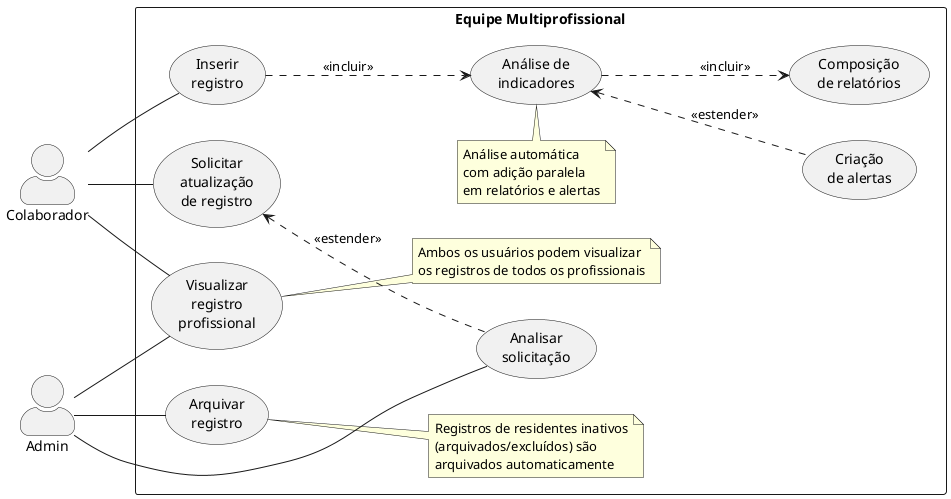 @startuml
left to right direction
skinparam actorStyle awesome
"Colaborador" as colab
"Admin" as admin
rectangle "Equipe Multiprofissional" {
    (Inserir\nregistro) as insert_reg
    (Análise de\nindicadores) as indicators
    note top of indicators
        Análise automática
        com adição paralela
        em relatórios e alertas
    end note
    (Criação\nde alertas) as alerts
    (Composição\nde relatórios) as reports
    (Arquivar\nregistro) as archive_reg
    note right of archive_reg
        Registros de residentes inativos
        (arquivados/excluídos) são
        arquivados automaticamente
    end note
    (Visualizar\nregistro\nprofissional) as select_reg
    (Solicitar\natualização\nde registro) as update_reg
    note right of select_reg
        Ambos os usuários podem visualizar
        os registros de todos os profissionais
    end note
    (Analisar\nsolicitação) as analize_req
}
colab -- insert_reg
insert_reg ..> indicators : <<incluir>>
indicators ..> reports : <<incluir>>
indicators <.. alerts : <<estender>>
colab -- update_reg
update_reg <.. analize_req : <<estender>>
colab -- select_reg
admin -- select_reg
admin -- analize_req
admin -- archive_reg
@enduml